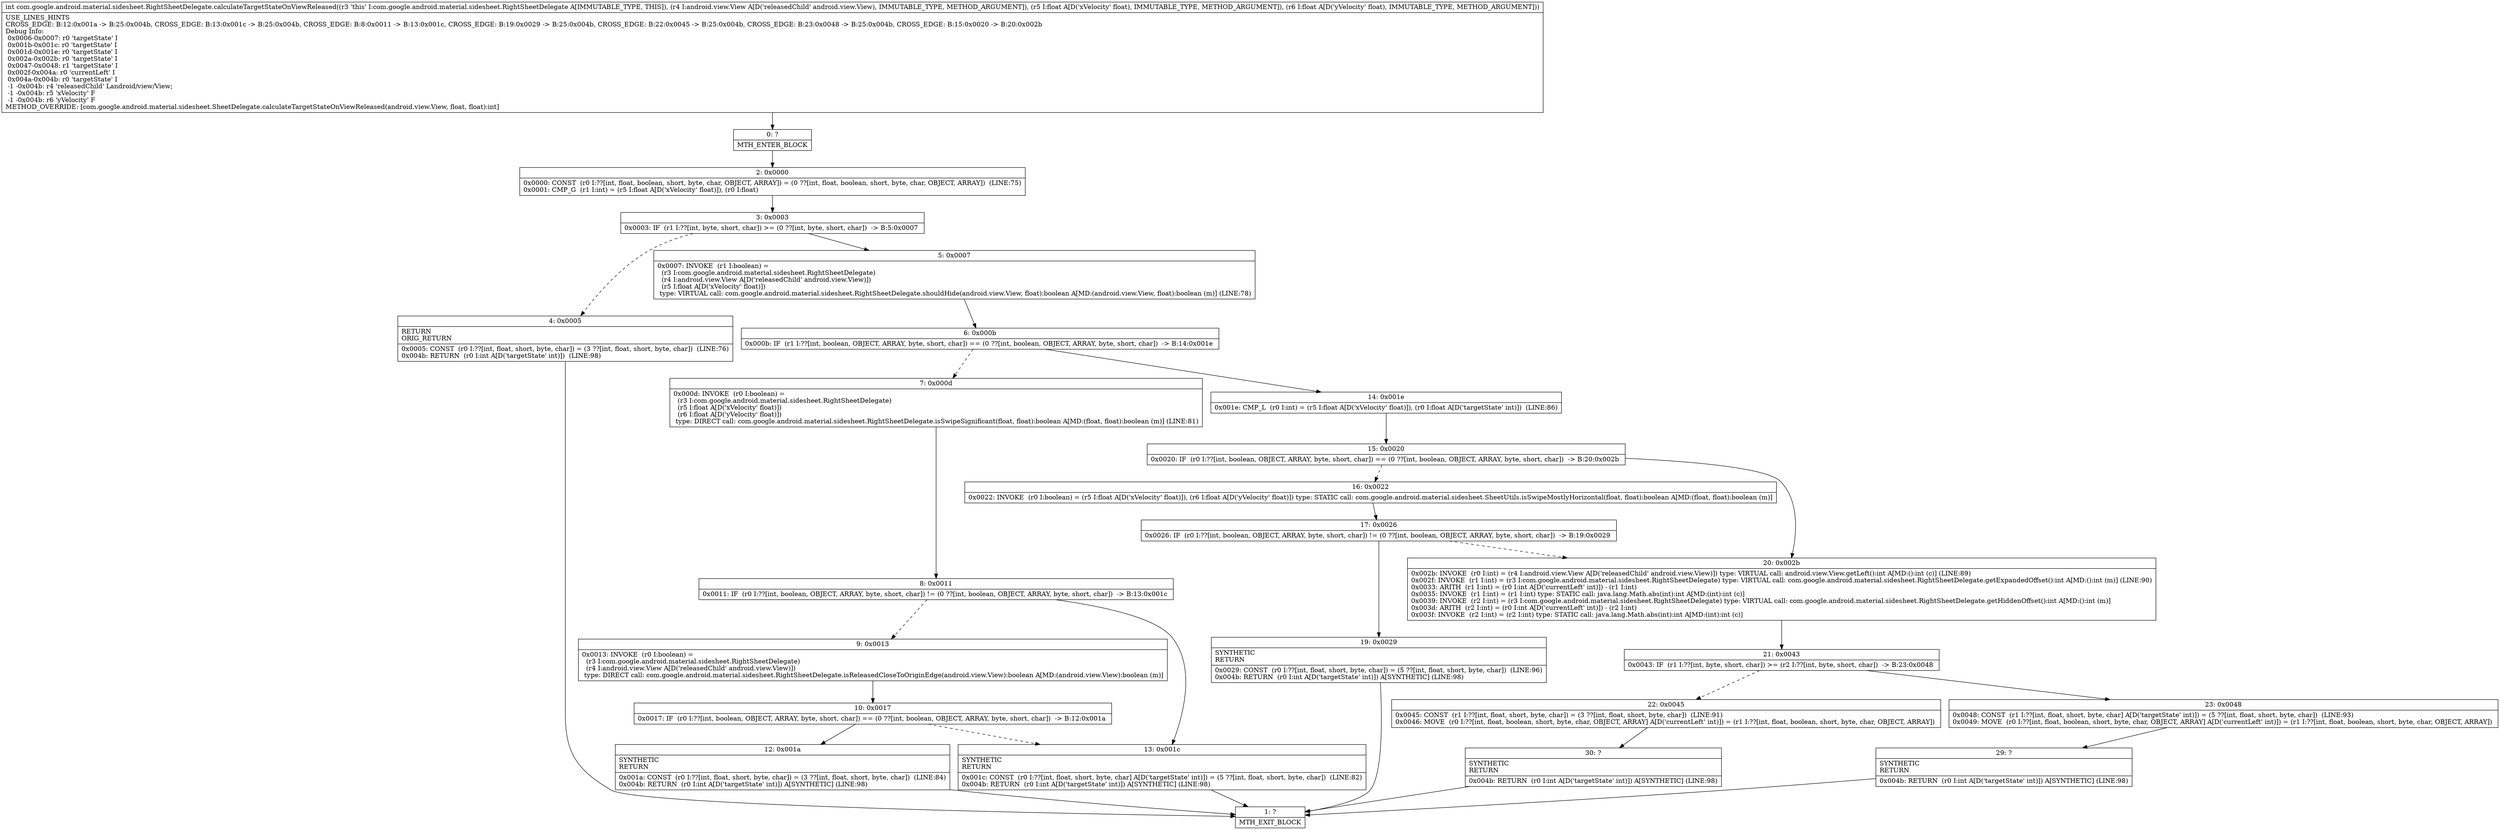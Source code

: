 digraph "CFG forcom.google.android.material.sidesheet.RightSheetDelegate.calculateTargetStateOnViewReleased(Landroid\/view\/View;FF)I" {
Node_0 [shape=record,label="{0\:\ ?|MTH_ENTER_BLOCK\l}"];
Node_2 [shape=record,label="{2\:\ 0x0000|0x0000: CONST  (r0 I:??[int, float, boolean, short, byte, char, OBJECT, ARRAY]) = (0 ??[int, float, boolean, short, byte, char, OBJECT, ARRAY])  (LINE:75)\l0x0001: CMP_G  (r1 I:int) = (r5 I:float A[D('xVelocity' float)]), (r0 I:float) \l}"];
Node_3 [shape=record,label="{3\:\ 0x0003|0x0003: IF  (r1 I:??[int, byte, short, char]) \>= (0 ??[int, byte, short, char])  \-\> B:5:0x0007 \l}"];
Node_4 [shape=record,label="{4\:\ 0x0005|RETURN\lORIG_RETURN\l|0x0005: CONST  (r0 I:??[int, float, short, byte, char]) = (3 ??[int, float, short, byte, char])  (LINE:76)\l0x004b: RETURN  (r0 I:int A[D('targetState' int)])  (LINE:98)\l}"];
Node_1 [shape=record,label="{1\:\ ?|MTH_EXIT_BLOCK\l}"];
Node_5 [shape=record,label="{5\:\ 0x0007|0x0007: INVOKE  (r1 I:boolean) = \l  (r3 I:com.google.android.material.sidesheet.RightSheetDelegate)\l  (r4 I:android.view.View A[D('releasedChild' android.view.View)])\l  (r5 I:float A[D('xVelocity' float)])\l type: VIRTUAL call: com.google.android.material.sidesheet.RightSheetDelegate.shouldHide(android.view.View, float):boolean A[MD:(android.view.View, float):boolean (m)] (LINE:78)\l}"];
Node_6 [shape=record,label="{6\:\ 0x000b|0x000b: IF  (r1 I:??[int, boolean, OBJECT, ARRAY, byte, short, char]) == (0 ??[int, boolean, OBJECT, ARRAY, byte, short, char])  \-\> B:14:0x001e \l}"];
Node_7 [shape=record,label="{7\:\ 0x000d|0x000d: INVOKE  (r0 I:boolean) = \l  (r3 I:com.google.android.material.sidesheet.RightSheetDelegate)\l  (r5 I:float A[D('xVelocity' float)])\l  (r6 I:float A[D('yVelocity' float)])\l type: DIRECT call: com.google.android.material.sidesheet.RightSheetDelegate.isSwipeSignificant(float, float):boolean A[MD:(float, float):boolean (m)] (LINE:81)\l}"];
Node_8 [shape=record,label="{8\:\ 0x0011|0x0011: IF  (r0 I:??[int, boolean, OBJECT, ARRAY, byte, short, char]) != (0 ??[int, boolean, OBJECT, ARRAY, byte, short, char])  \-\> B:13:0x001c \l}"];
Node_9 [shape=record,label="{9\:\ 0x0013|0x0013: INVOKE  (r0 I:boolean) = \l  (r3 I:com.google.android.material.sidesheet.RightSheetDelegate)\l  (r4 I:android.view.View A[D('releasedChild' android.view.View)])\l type: DIRECT call: com.google.android.material.sidesheet.RightSheetDelegate.isReleasedCloseToOriginEdge(android.view.View):boolean A[MD:(android.view.View):boolean (m)]\l}"];
Node_10 [shape=record,label="{10\:\ 0x0017|0x0017: IF  (r0 I:??[int, boolean, OBJECT, ARRAY, byte, short, char]) == (0 ??[int, boolean, OBJECT, ARRAY, byte, short, char])  \-\> B:12:0x001a \l}"];
Node_12 [shape=record,label="{12\:\ 0x001a|SYNTHETIC\lRETURN\l|0x001a: CONST  (r0 I:??[int, float, short, byte, char]) = (3 ??[int, float, short, byte, char])  (LINE:84)\l0x004b: RETURN  (r0 I:int A[D('targetState' int)]) A[SYNTHETIC] (LINE:98)\l}"];
Node_13 [shape=record,label="{13\:\ 0x001c|SYNTHETIC\lRETURN\l|0x001c: CONST  (r0 I:??[int, float, short, byte, char] A[D('targetState' int)]) = (5 ??[int, float, short, byte, char])  (LINE:82)\l0x004b: RETURN  (r0 I:int A[D('targetState' int)]) A[SYNTHETIC] (LINE:98)\l}"];
Node_14 [shape=record,label="{14\:\ 0x001e|0x001e: CMP_L  (r0 I:int) = (r5 I:float A[D('xVelocity' float)]), (r0 I:float A[D('targetState' int)])  (LINE:86)\l}"];
Node_15 [shape=record,label="{15\:\ 0x0020|0x0020: IF  (r0 I:??[int, boolean, OBJECT, ARRAY, byte, short, char]) == (0 ??[int, boolean, OBJECT, ARRAY, byte, short, char])  \-\> B:20:0x002b \l}"];
Node_16 [shape=record,label="{16\:\ 0x0022|0x0022: INVOKE  (r0 I:boolean) = (r5 I:float A[D('xVelocity' float)]), (r6 I:float A[D('yVelocity' float)]) type: STATIC call: com.google.android.material.sidesheet.SheetUtils.isSwipeMostlyHorizontal(float, float):boolean A[MD:(float, float):boolean (m)]\l}"];
Node_17 [shape=record,label="{17\:\ 0x0026|0x0026: IF  (r0 I:??[int, boolean, OBJECT, ARRAY, byte, short, char]) != (0 ??[int, boolean, OBJECT, ARRAY, byte, short, char])  \-\> B:19:0x0029 \l}"];
Node_19 [shape=record,label="{19\:\ 0x0029|SYNTHETIC\lRETURN\l|0x0029: CONST  (r0 I:??[int, float, short, byte, char]) = (5 ??[int, float, short, byte, char])  (LINE:96)\l0x004b: RETURN  (r0 I:int A[D('targetState' int)]) A[SYNTHETIC] (LINE:98)\l}"];
Node_20 [shape=record,label="{20\:\ 0x002b|0x002b: INVOKE  (r0 I:int) = (r4 I:android.view.View A[D('releasedChild' android.view.View)]) type: VIRTUAL call: android.view.View.getLeft():int A[MD:():int (c)] (LINE:89)\l0x002f: INVOKE  (r1 I:int) = (r3 I:com.google.android.material.sidesheet.RightSheetDelegate) type: VIRTUAL call: com.google.android.material.sidesheet.RightSheetDelegate.getExpandedOffset():int A[MD:():int (m)] (LINE:90)\l0x0033: ARITH  (r1 I:int) = (r0 I:int A[D('currentLeft' int)]) \- (r1 I:int) \l0x0035: INVOKE  (r1 I:int) = (r1 I:int) type: STATIC call: java.lang.Math.abs(int):int A[MD:(int):int (c)]\l0x0039: INVOKE  (r2 I:int) = (r3 I:com.google.android.material.sidesheet.RightSheetDelegate) type: VIRTUAL call: com.google.android.material.sidesheet.RightSheetDelegate.getHiddenOffset():int A[MD:():int (m)]\l0x003d: ARITH  (r2 I:int) = (r0 I:int A[D('currentLeft' int)]) \- (r2 I:int) \l0x003f: INVOKE  (r2 I:int) = (r2 I:int) type: STATIC call: java.lang.Math.abs(int):int A[MD:(int):int (c)]\l}"];
Node_21 [shape=record,label="{21\:\ 0x0043|0x0043: IF  (r1 I:??[int, byte, short, char]) \>= (r2 I:??[int, byte, short, char])  \-\> B:23:0x0048 \l}"];
Node_22 [shape=record,label="{22\:\ 0x0045|0x0045: CONST  (r1 I:??[int, float, short, byte, char]) = (3 ??[int, float, short, byte, char])  (LINE:91)\l0x0046: MOVE  (r0 I:??[int, float, boolean, short, byte, char, OBJECT, ARRAY] A[D('currentLeft' int)]) = (r1 I:??[int, float, boolean, short, byte, char, OBJECT, ARRAY]) \l}"];
Node_30 [shape=record,label="{30\:\ ?|SYNTHETIC\lRETURN\l|0x004b: RETURN  (r0 I:int A[D('targetState' int)]) A[SYNTHETIC] (LINE:98)\l}"];
Node_23 [shape=record,label="{23\:\ 0x0048|0x0048: CONST  (r1 I:??[int, float, short, byte, char] A[D('targetState' int)]) = (5 ??[int, float, short, byte, char])  (LINE:93)\l0x0049: MOVE  (r0 I:??[int, float, boolean, short, byte, char, OBJECT, ARRAY] A[D('currentLeft' int)]) = (r1 I:??[int, float, boolean, short, byte, char, OBJECT, ARRAY]) \l}"];
Node_29 [shape=record,label="{29\:\ ?|SYNTHETIC\lRETURN\l|0x004b: RETURN  (r0 I:int A[D('targetState' int)]) A[SYNTHETIC] (LINE:98)\l}"];
MethodNode[shape=record,label="{int com.google.android.material.sidesheet.RightSheetDelegate.calculateTargetStateOnViewReleased((r3 'this' I:com.google.android.material.sidesheet.RightSheetDelegate A[IMMUTABLE_TYPE, THIS]), (r4 I:android.view.View A[D('releasedChild' android.view.View), IMMUTABLE_TYPE, METHOD_ARGUMENT]), (r5 I:float A[D('xVelocity' float), IMMUTABLE_TYPE, METHOD_ARGUMENT]), (r6 I:float A[D('yVelocity' float), IMMUTABLE_TYPE, METHOD_ARGUMENT]))  | USE_LINES_HINTS\lCROSS_EDGE: B:12:0x001a \-\> B:25:0x004b, CROSS_EDGE: B:13:0x001c \-\> B:25:0x004b, CROSS_EDGE: B:8:0x0011 \-\> B:13:0x001c, CROSS_EDGE: B:19:0x0029 \-\> B:25:0x004b, CROSS_EDGE: B:22:0x0045 \-\> B:25:0x004b, CROSS_EDGE: B:23:0x0048 \-\> B:25:0x004b, CROSS_EDGE: B:15:0x0020 \-\> B:20:0x002b\lDebug Info:\l  0x0006\-0x0007: r0 'targetState' I\l  0x001b\-0x001c: r0 'targetState' I\l  0x001d\-0x001e: r0 'targetState' I\l  0x002a\-0x002b: r0 'targetState' I\l  0x0047\-0x0048: r1 'targetState' I\l  0x002f\-0x004a: r0 'currentLeft' I\l  0x004a\-0x004b: r0 'targetState' I\l  \-1 \-0x004b: r4 'releasedChild' Landroid\/view\/View;\l  \-1 \-0x004b: r5 'xVelocity' F\l  \-1 \-0x004b: r6 'yVelocity' F\lMETHOD_OVERRIDE: [com.google.android.material.sidesheet.SheetDelegate.calculateTargetStateOnViewReleased(android.view.View, float, float):int]\l}"];
MethodNode -> Node_0;Node_0 -> Node_2;
Node_2 -> Node_3;
Node_3 -> Node_4[style=dashed];
Node_3 -> Node_5;
Node_4 -> Node_1;
Node_5 -> Node_6;
Node_6 -> Node_7[style=dashed];
Node_6 -> Node_14;
Node_7 -> Node_8;
Node_8 -> Node_9[style=dashed];
Node_8 -> Node_13;
Node_9 -> Node_10;
Node_10 -> Node_12;
Node_10 -> Node_13[style=dashed];
Node_12 -> Node_1;
Node_13 -> Node_1;
Node_14 -> Node_15;
Node_15 -> Node_16[style=dashed];
Node_15 -> Node_20;
Node_16 -> Node_17;
Node_17 -> Node_19;
Node_17 -> Node_20[style=dashed];
Node_19 -> Node_1;
Node_20 -> Node_21;
Node_21 -> Node_22[style=dashed];
Node_21 -> Node_23;
Node_22 -> Node_30;
Node_30 -> Node_1;
Node_23 -> Node_29;
Node_29 -> Node_1;
}

